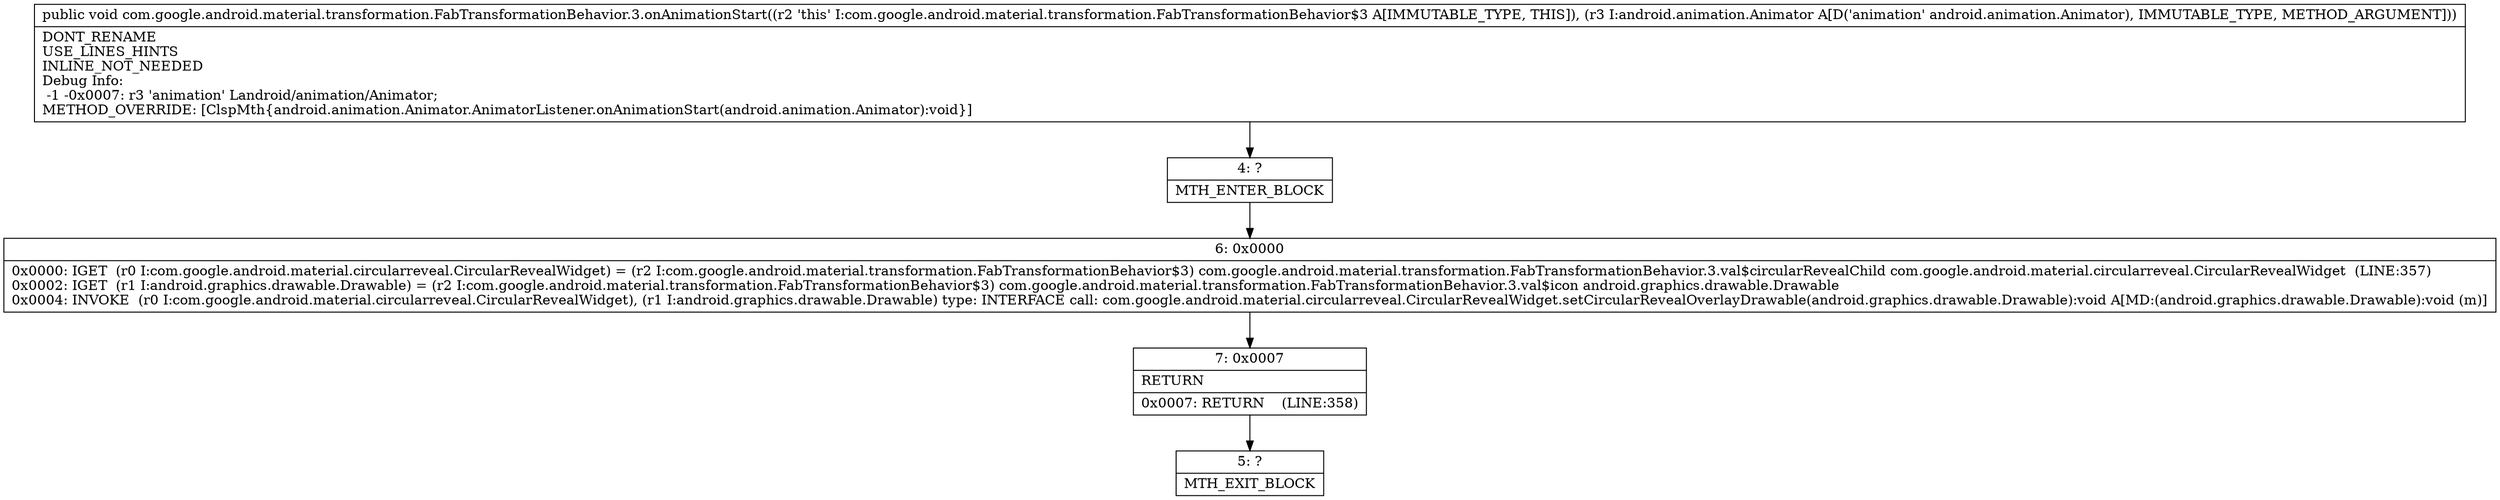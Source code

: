 digraph "CFG forcom.google.android.material.transformation.FabTransformationBehavior.3.onAnimationStart(Landroid\/animation\/Animator;)V" {
Node_4 [shape=record,label="{4\:\ ?|MTH_ENTER_BLOCK\l}"];
Node_6 [shape=record,label="{6\:\ 0x0000|0x0000: IGET  (r0 I:com.google.android.material.circularreveal.CircularRevealWidget) = (r2 I:com.google.android.material.transformation.FabTransformationBehavior$3) com.google.android.material.transformation.FabTransformationBehavior.3.val$circularRevealChild com.google.android.material.circularreveal.CircularRevealWidget  (LINE:357)\l0x0002: IGET  (r1 I:android.graphics.drawable.Drawable) = (r2 I:com.google.android.material.transformation.FabTransformationBehavior$3) com.google.android.material.transformation.FabTransformationBehavior.3.val$icon android.graphics.drawable.Drawable \l0x0004: INVOKE  (r0 I:com.google.android.material.circularreveal.CircularRevealWidget), (r1 I:android.graphics.drawable.Drawable) type: INTERFACE call: com.google.android.material.circularreveal.CircularRevealWidget.setCircularRevealOverlayDrawable(android.graphics.drawable.Drawable):void A[MD:(android.graphics.drawable.Drawable):void (m)]\l}"];
Node_7 [shape=record,label="{7\:\ 0x0007|RETURN\l|0x0007: RETURN    (LINE:358)\l}"];
Node_5 [shape=record,label="{5\:\ ?|MTH_EXIT_BLOCK\l}"];
MethodNode[shape=record,label="{public void com.google.android.material.transformation.FabTransformationBehavior.3.onAnimationStart((r2 'this' I:com.google.android.material.transformation.FabTransformationBehavior$3 A[IMMUTABLE_TYPE, THIS]), (r3 I:android.animation.Animator A[D('animation' android.animation.Animator), IMMUTABLE_TYPE, METHOD_ARGUMENT]))  | DONT_RENAME\lUSE_LINES_HINTS\lINLINE_NOT_NEEDED\lDebug Info:\l  \-1 \-0x0007: r3 'animation' Landroid\/animation\/Animator;\lMETHOD_OVERRIDE: [ClspMth\{android.animation.Animator.AnimatorListener.onAnimationStart(android.animation.Animator):void\}]\l}"];
MethodNode -> Node_4;Node_4 -> Node_6;
Node_6 -> Node_7;
Node_7 -> Node_5;
}

